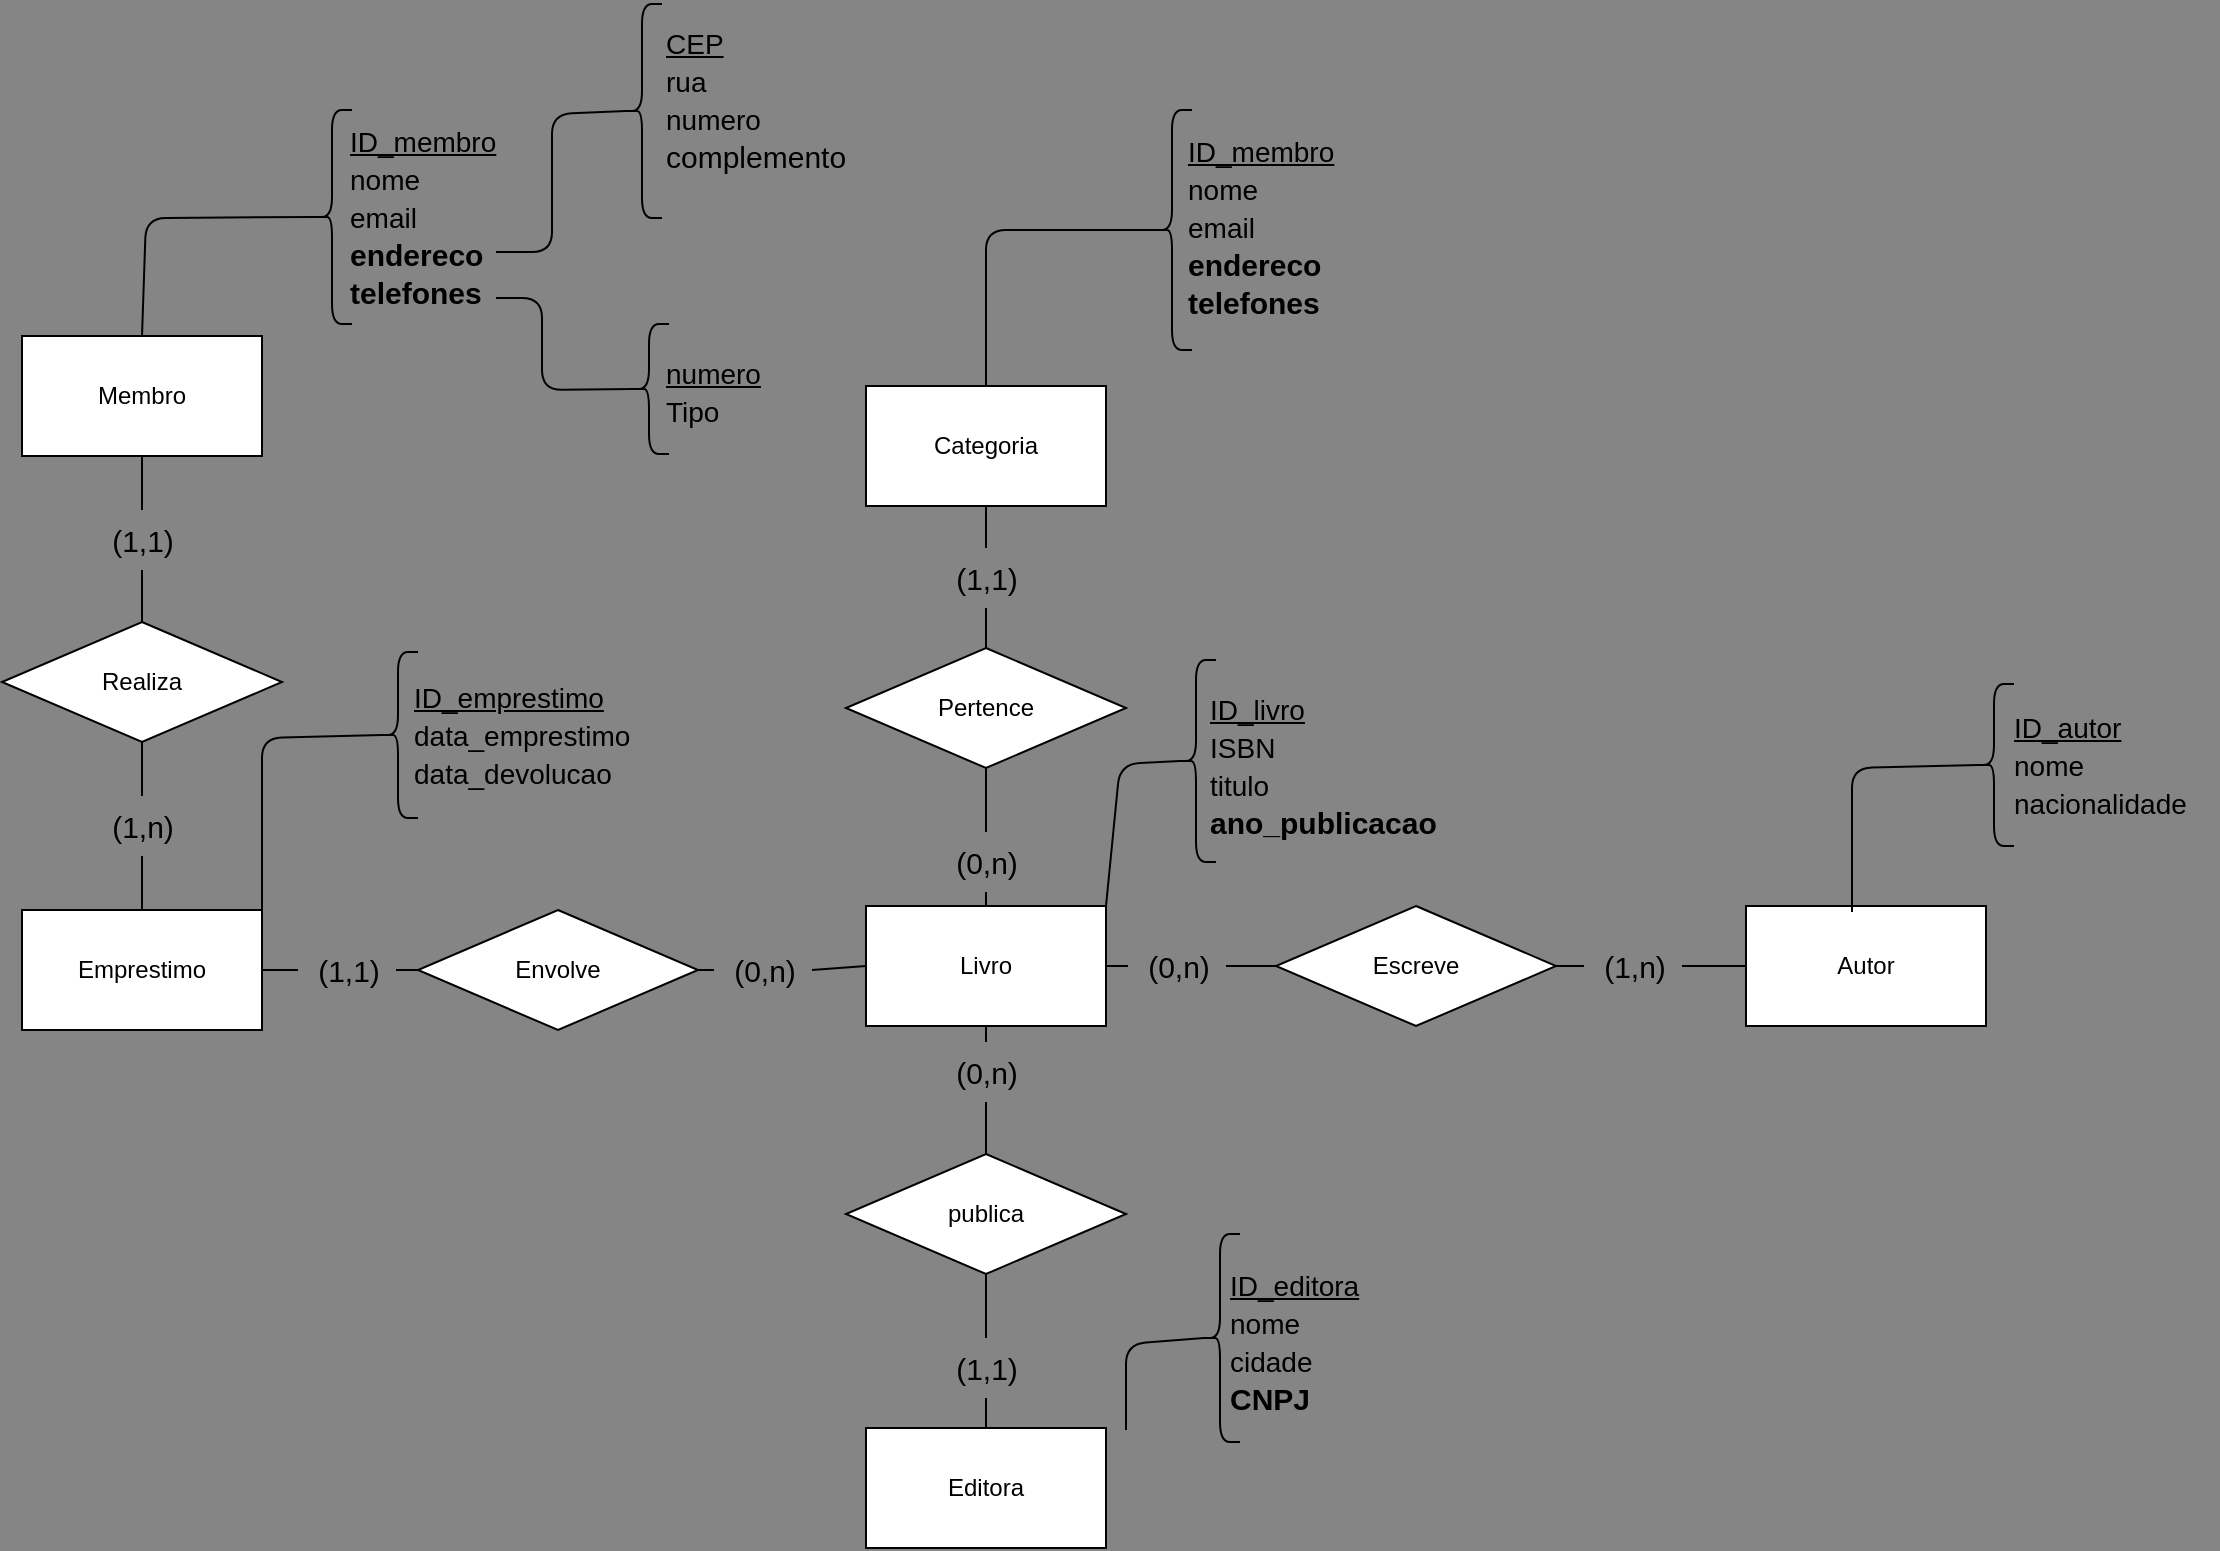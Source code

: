 <mxfile>
    <diagram id="vdh6fKZCIgUcLzLLZjAk" name="Page-1">
        <mxGraphModel dx="1778" dy="1004" grid="0" gridSize="10" guides="1" tooltips="1" connect="1" arrows="1" fold="1" page="0" pageScale="1" pageWidth="850" pageHeight="1100" background="#858585" math="0" shadow="0">
            <root>
                <mxCell id="0"/>
                <mxCell id="1" parent="0"/>
                <mxCell id="2" value="Livro" style="rounded=0;whiteSpace=wrap;html=1;" parent="1" vertex="1">
                    <mxGeometry x="-158" y="298" width="120" height="60" as="geometry"/>
                </mxCell>
                <mxCell id="3" value="Autor" style="rounded=0;whiteSpace=wrap;html=1;" parent="1" vertex="1">
                    <mxGeometry x="282" y="298" width="120" height="60" as="geometry"/>
                </mxCell>
                <mxCell id="4" value="Emprestimo" style="rounded=0;whiteSpace=wrap;html=1;" parent="1" vertex="1">
                    <mxGeometry x="-580" y="300" width="120" height="60" as="geometry"/>
                </mxCell>
                <mxCell id="5" value="Membro" style="rounded=0;whiteSpace=wrap;html=1;" parent="1" vertex="1">
                    <mxGeometry x="-580" y="13" width="120" height="60" as="geometry"/>
                </mxCell>
                <mxCell id="6" value="Categoria" style="rounded=0;whiteSpace=wrap;html=1;" parent="1" vertex="1">
                    <mxGeometry x="-158" y="38" width="120" height="60" as="geometry"/>
                </mxCell>
                <mxCell id="7" value="Editora" style="rounded=0;whiteSpace=wrap;html=1;" parent="1" vertex="1">
                    <mxGeometry x="-158" y="559" width="120" height="60" as="geometry"/>
                </mxCell>
                <mxCell id="12" value="Escreve" style="rhombus;whiteSpace=wrap;html=1;" parent="1" vertex="1">
                    <mxGeometry x="47" y="298" width="140" height="60" as="geometry"/>
                </mxCell>
                <mxCell id="18" value="" style="endArrow=none;html=1;exitX=1;exitY=0.5;exitDx=0;exitDy=0;entryX=0;entryY=0.5;entryDx=0;entryDy=0;startArrow=none;" parent="1" source="99" target="12" edge="1">
                    <mxGeometry width="50" height="50" relative="1" as="geometry">
                        <mxPoint x="140" y="80" as="sourcePoint"/>
                        <mxPoint x="190" y="30" as="targetPoint"/>
                    </mxGeometry>
                </mxCell>
                <mxCell id="22" value="" style="endArrow=none;html=1;exitX=1;exitY=0.5;exitDx=0;exitDy=0;entryX=0;entryY=0.5;entryDx=0;entryDy=0;startArrow=none;" parent="1" source="101" target="3" edge="1">
                    <mxGeometry width="50" height="50" relative="1" as="geometry">
                        <mxPoint x="330" y="90" as="sourcePoint"/>
                        <mxPoint x="380" y="40" as="targetPoint"/>
                    </mxGeometry>
                </mxCell>
                <mxCell id="23" value="publica" style="rhombus;whiteSpace=wrap;html=1;rotation=0;" parent="1" vertex="1">
                    <mxGeometry x="-168" y="422" width="140" height="60" as="geometry"/>
                </mxCell>
                <mxCell id="24" value="" style="endArrow=none;html=1;exitX=0.5;exitY=1;exitDx=0;exitDy=0;entryX=0.5;entryY=0;entryDx=0;entryDy=0;startArrow=none;" parent="1" source="105" target="23" edge="1">
                    <mxGeometry width="50" height="50" relative="1" as="geometry">
                        <mxPoint x="130" y="50" as="sourcePoint"/>
                        <mxPoint x="200" y="50" as="targetPoint"/>
                        <Array as="points"/>
                    </mxGeometry>
                </mxCell>
                <mxCell id="25" value="" style="endArrow=none;html=1;entryX=0.5;entryY=1;entryDx=0;entryDy=0;exitX=0.5;exitY=0;exitDx=0;exitDy=0;startArrow=none;" parent="1" source="103" target="23" edge="1">
                    <mxGeometry width="50" height="50" relative="1" as="geometry">
                        <mxPoint x="250" y="260" as="sourcePoint"/>
                        <mxPoint x="300" y="210" as="targetPoint"/>
                    </mxGeometry>
                </mxCell>
                <mxCell id="26" value="Envolve" style="rhombus;whiteSpace=wrap;html=1;" parent="1" vertex="1">
                    <mxGeometry x="-382" y="300" width="140" height="60" as="geometry"/>
                </mxCell>
                <mxCell id="28" value="" style="endArrow=none;html=1;exitX=0;exitY=0.5;exitDx=0;exitDy=0;startArrow=none;" parent="1" source="82" edge="1">
                    <mxGeometry width="50" height="50" relative="1" as="geometry">
                        <mxPoint x="-310" y="320" as="sourcePoint"/>
                        <mxPoint x="-460" y="330" as="targetPoint"/>
                        <Array as="points"/>
                    </mxGeometry>
                </mxCell>
                <mxCell id="30" value="Pertence" style="rhombus;whiteSpace=wrap;html=1;rotation=0;" parent="1" vertex="1">
                    <mxGeometry x="-168" y="169" width="140" height="60" as="geometry"/>
                </mxCell>
                <mxCell id="32" value="" style="endArrow=none;html=1;exitX=0;exitY=0.5;exitDx=0;exitDy=0;entryX=1;entryY=0.5;entryDx=0;entryDy=0;startArrow=none;" parent="1" source="80" target="26" edge="1">
                    <mxGeometry width="50" height="50" relative="1" as="geometry">
                        <mxPoint x="490" y="410" as="sourcePoint"/>
                        <mxPoint x="540" y="360" as="targetPoint"/>
                    </mxGeometry>
                </mxCell>
                <mxCell id="35" value="" style="endArrow=none;html=1;exitX=0.5;exitY=0;exitDx=0;exitDy=0;entryX=0.5;entryY=1;entryDx=0;entryDy=0;startArrow=none;" parent="1" source="109" target="30" edge="1">
                    <mxGeometry width="50" height="50" relative="1" as="geometry">
                        <mxPoint x="490" y="410" as="sourcePoint"/>
                        <mxPoint x="540" y="360" as="targetPoint"/>
                    </mxGeometry>
                </mxCell>
                <mxCell id="36" value="" style="endArrow=none;html=1;exitX=0.5;exitY=0;exitDx=0;exitDy=0;entryX=0.5;entryY=1;entryDx=0;entryDy=0;startArrow=none;" parent="1" source="107" target="6" edge="1">
                    <mxGeometry width="50" height="50" relative="1" as="geometry">
                        <mxPoint x="490" y="410" as="sourcePoint"/>
                        <mxPoint x="540" y="360" as="targetPoint"/>
                    </mxGeometry>
                </mxCell>
                <mxCell id="37" value="Realiza" style="rhombus;whiteSpace=wrap;html=1;" parent="1" vertex="1">
                    <mxGeometry x="-590" y="156" width="140" height="60" as="geometry"/>
                </mxCell>
                <mxCell id="39" value="" style="endArrow=none;html=1;startArrow=none;entryX=0.5;entryY=0;entryDx=0;entryDy=0;" parent="1" source="73" edge="1" target="37">
                    <mxGeometry width="50" height="50" relative="1" as="geometry">
                        <mxPoint x="-520" y="100" as="sourcePoint"/>
                        <mxPoint x="-520" y="120.711" as="targetPoint"/>
                    </mxGeometry>
                </mxCell>
                <mxCell id="40" value="" style="endArrow=none;html=1;entryX=0.5;entryY=0;entryDx=0;entryDy=0;startArrow=none;" parent="1" source="75" target="4" edge="1">
                    <mxGeometry width="50" height="50" relative="1" as="geometry">
                        <mxPoint x="-520" y="230" as="sourcePoint"/>
                        <mxPoint x="-520" y="250.711" as="targetPoint"/>
                    </mxGeometry>
                </mxCell>
                <mxCell id="54" value="" style="shape=curlyBracket;whiteSpace=wrap;html=1;rounded=1;labelPosition=left;verticalLabelPosition=middle;align=right;verticalAlign=middle;size=0.5;" parent="1" vertex="1">
                    <mxGeometry x="-435" y="-100" width="20" height="107" as="geometry"/>
                </mxCell>
                <mxCell id="61" value="" style="endArrow=none;html=1;exitX=0.5;exitY=0;exitDx=0;exitDy=0;entryX=0.1;entryY=0.5;entryDx=0;entryDy=0;entryPerimeter=0;" parent="1" source="5" target="54" edge="1">
                    <mxGeometry width="50" height="50" relative="1" as="geometry">
                        <mxPoint x="-310" y="50" as="sourcePoint"/>
                        <mxPoint x="-260" as="targetPoint"/>
                        <Array as="points">
                            <mxPoint x="-518" y="-46"/>
                        </Array>
                    </mxGeometry>
                </mxCell>
                <mxCell id="62" value="&lt;p style=&quot;line-height: 50%;&quot;&gt;&lt;u style=&quot;font-size: 14px;&quot;&gt;ID_membro&lt;/u&gt;&lt;span style=&quot;font-size: 14px; background-color: initial;&quot;&gt;&lt;br&gt;&lt;/span&gt;&lt;/p&gt;&lt;p style=&quot;line-height: 50%;&quot;&gt;&lt;span style=&quot;font-size: 14px; background-color: initial;&quot;&gt;nome&lt;/span&gt;&lt;/p&gt;&lt;p style=&quot;line-height: 50%;&quot;&gt;&lt;span style=&quot;font-size: 14px; background-color: initial;&quot;&gt;email&lt;/span&gt;&lt;/p&gt;&lt;p style=&quot;line-height: 50%;&quot;&gt;&lt;b style=&quot;background-color: initial;&quot;&gt;&lt;font style=&quot;font-size: 15px;&quot;&gt;endereco&lt;/font&gt;&lt;/b&gt;&lt;/p&gt;&lt;p style=&quot;line-height: 50%;&quot;&gt;&lt;b style=&quot;background-color: initial;&quot;&gt;&lt;font style=&quot;font-size: 15px;&quot;&gt;telefones&lt;/font&gt;&lt;/b&gt;&lt;/p&gt;" style="text;html=1;align=left;verticalAlign=middle;resizable=0;points=[];autosize=1;strokeColor=none;fillColor=none;" vertex="1" parent="1">
                    <mxGeometry x="-418" y="-105" width="91" height="118" as="geometry"/>
                </mxCell>
                <mxCell id="63" value="" style="endArrow=none;html=1;fontSize=15;entryX=0.1;entryY=0.5;entryDx=0;entryDy=0;entryPerimeter=0;" edge="1" parent="1" target="65">
                    <mxGeometry width="50" height="50" relative="1" as="geometry">
                        <mxPoint x="-343" y="-29" as="sourcePoint"/>
                        <mxPoint x="-282" y="-88" as="targetPoint"/>
                        <Array as="points">
                            <mxPoint x="-315" y="-29"/>
                            <mxPoint x="-315" y="-98"/>
                        </Array>
                    </mxGeometry>
                </mxCell>
                <mxCell id="64" value="" style="endArrow=none;html=1;fontSize=15;entryX=0.1;entryY=0.5;entryDx=0;entryDy=0;entryPerimeter=0;" edge="1" parent="1" target="67">
                    <mxGeometry width="50" height="50" relative="1" as="geometry">
                        <mxPoint x="-343" y="-6" as="sourcePoint"/>
                        <mxPoint x="-288" y="10" as="targetPoint"/>
                        <Array as="points">
                            <mxPoint x="-320" y="-6"/>
                            <mxPoint x="-320" y="40"/>
                        </Array>
                    </mxGeometry>
                </mxCell>
                <mxCell id="65" value="" style="shape=curlyBracket;whiteSpace=wrap;html=1;rounded=1;labelPosition=left;verticalLabelPosition=middle;align=right;verticalAlign=middle;size=0.5;" vertex="1" parent="1">
                    <mxGeometry x="-280" y="-153" width="20" height="107" as="geometry"/>
                </mxCell>
                <mxCell id="67" value="" style="shape=curlyBracket;whiteSpace=wrap;html=1;rounded=1;labelPosition=left;verticalLabelPosition=middle;align=right;verticalAlign=middle;size=0.5;" vertex="1" parent="1">
                    <mxGeometry x="-276.5" y="7" width="20" height="65" as="geometry"/>
                </mxCell>
                <mxCell id="69" value="&lt;p style=&quot;line-height: 50%;&quot;&gt;&lt;span style=&quot;background-color: initial; font-size: 14px;&quot;&gt;&lt;u&gt;CEP&lt;/u&gt;&lt;/span&gt;&lt;/p&gt;&lt;p style=&quot;line-height: 50%;&quot;&gt;&lt;span style=&quot;font-size: 14px;&quot;&gt;rua&lt;/span&gt;&lt;/p&gt;&lt;p style=&quot;line-height: 50%;&quot;&gt;&lt;span style=&quot;font-size: 14px; background-color: initial;&quot;&gt;numero&lt;/span&gt;&lt;/p&gt;&lt;p style=&quot;line-height: 50%;&quot;&gt;&lt;span style=&quot;background-color: initial;&quot;&gt;&lt;font style=&quot;font-size: 15px;&quot;&gt;complemento&lt;/font&gt;&lt;/span&gt;&lt;/p&gt;" style="text;html=1;align=left;verticalAlign=middle;resizable=0;points=[];autosize=1;strokeColor=none;fillColor=none;" vertex="1" parent="1">
                    <mxGeometry x="-260" y="-155" width="108" height="100" as="geometry"/>
                </mxCell>
                <mxCell id="70" value="&lt;p style=&quot;line-height: 50%;&quot;&gt;&lt;u style=&quot;font-size: 14px;&quot;&gt;numero&lt;/u&gt;&lt;span style=&quot;font-size: 14px; background-color: initial;&quot;&gt;&lt;br&gt;&lt;/span&gt;&lt;/p&gt;&lt;p style=&quot;line-height: 50%;&quot;&gt;&lt;span style=&quot;font-size: 14px;&quot;&gt;Tipo&lt;/span&gt;&lt;/p&gt;" style="text;html=1;align=left;verticalAlign=middle;resizable=0;points=[];autosize=1;strokeColor=none;fillColor=none;" vertex="1" parent="1">
                    <mxGeometry x="-260" y="10" width="65" height="62" as="geometry"/>
                </mxCell>
                <mxCell id="74" value="" style="endArrow=none;html=1;" edge="1" parent="1" source="5" target="73">
                    <mxGeometry width="50" height="50" relative="1" as="geometry">
                        <mxPoint x="-520" y="50" as="sourcePoint"/>
                        <mxPoint x="-520" y="120.711" as="targetPoint"/>
                    </mxGeometry>
                </mxCell>
                <mxCell id="73" value="(1,1)" style="text;html=1;align=center;verticalAlign=middle;resizable=0;points=[];autosize=1;strokeColor=none;fillColor=none;fontSize=15;" vertex="1" parent="1">
                    <mxGeometry x="-544.5" y="100" width="49" height="30" as="geometry"/>
                </mxCell>
                <mxCell id="76" value="" style="endArrow=none;html=1;entryX=0.5;entryY=0;entryDx=0;entryDy=0;" edge="1" parent="1" source="37" target="75">
                    <mxGeometry width="50" height="50" relative="1" as="geometry">
                        <mxPoint x="-520" y="180" as="sourcePoint"/>
                        <mxPoint x="-520" y="300" as="targetPoint"/>
                    </mxGeometry>
                </mxCell>
                <mxCell id="75" value="(1,n)" style="text;html=1;align=center;verticalAlign=middle;resizable=0;points=[];autosize=1;strokeColor=none;fillColor=none;fontSize=15;" vertex="1" parent="1">
                    <mxGeometry x="-544.5" y="243" width="49" height="30" as="geometry"/>
                </mxCell>
                <mxCell id="77" value="" style="endArrow=none;html=1;fontSize=15;exitX=1;exitY=0;exitDx=0;exitDy=0;entryX=0.1;entryY=0.5;entryDx=0;entryDy=0;entryPerimeter=0;" edge="1" parent="1" source="4" target="78">
                    <mxGeometry width="50" height="50" relative="1" as="geometry">
                        <mxPoint x="-375" y="287" as="sourcePoint"/>
                        <mxPoint x="-370" y="213" as="targetPoint"/>
                        <Array as="points">
                            <mxPoint x="-460" y="214"/>
                        </Array>
                    </mxGeometry>
                </mxCell>
                <mxCell id="78" value="" style="shape=curlyBracket;whiteSpace=wrap;html=1;rounded=1;labelPosition=left;verticalLabelPosition=middle;align=right;verticalAlign=middle;size=0.5;" vertex="1" parent="1">
                    <mxGeometry x="-402" y="171" width="20" height="83" as="geometry"/>
                </mxCell>
                <mxCell id="79" value="&lt;p style=&quot;line-height: 50%;&quot;&gt;&lt;u style=&quot;font-size: 14px;&quot;&gt;ID_emprestimo&lt;/u&gt;&lt;span style=&quot;font-size: 14px; background-color: initial;&quot;&gt;&lt;br&gt;&lt;/span&gt;&lt;/p&gt;&lt;p style=&quot;line-height: 50%;&quot;&gt;&lt;span style=&quot;font-size: 14px; background-color: initial;&quot;&gt;data_emprestimo&lt;/span&gt;&lt;/p&gt;&lt;p style=&quot;line-height: 50%;&quot;&gt;&lt;span style=&quot;font-size: 14px;&quot;&gt;data_devolucao&lt;/span&gt;&lt;/p&gt;" style="text;html=1;align=left;verticalAlign=middle;resizable=0;points=[];autosize=1;strokeColor=none;fillColor=none;" vertex="1" parent="1">
                    <mxGeometry x="-386" y="171.5" width="126" height="82" as="geometry"/>
                </mxCell>
                <mxCell id="81" value="" style="endArrow=none;html=1;exitX=0;exitY=0.5;exitDx=0;exitDy=0;entryX=1;entryY=0.5;entryDx=0;entryDy=0;" edge="1" parent="1" source="2" target="80">
                    <mxGeometry width="50" height="50" relative="1" as="geometry">
                        <mxPoint x="-154" y="330" as="sourcePoint"/>
                        <mxPoint x="-242" y="330" as="targetPoint"/>
                    </mxGeometry>
                </mxCell>
                <mxCell id="80" value="(0,n)" style="text;html=1;align=center;verticalAlign=middle;resizable=0;points=[];autosize=1;strokeColor=none;fillColor=none;fontSize=15;" vertex="1" parent="1">
                    <mxGeometry x="-234" y="315" width="49" height="30" as="geometry"/>
                </mxCell>
                <mxCell id="83" value="" style="endArrow=none;html=1;exitX=0;exitY=0.5;exitDx=0;exitDy=0;" edge="1" parent="1" source="26" target="82">
                    <mxGeometry width="50" height="50" relative="1" as="geometry">
                        <mxPoint x="-382" y="330" as="sourcePoint"/>
                        <mxPoint x="-460" y="330" as="targetPoint"/>
                        <Array as="points"/>
                    </mxGeometry>
                </mxCell>
                <mxCell id="82" value="(1,1)" style="text;html=1;align=center;verticalAlign=middle;resizable=0;points=[];autosize=1;strokeColor=none;fillColor=none;fontSize=15;" vertex="1" parent="1">
                    <mxGeometry x="-442" y="315" width="49" height="30" as="geometry"/>
                </mxCell>
                <mxCell id="85" value="" style="endArrow=none;html=1;fontSize=15;entryX=0.1;entryY=0.5;entryDx=0;entryDy=0;entryPerimeter=0;" edge="1" parent="1" source="6" target="86">
                    <mxGeometry width="50" height="50" relative="1" as="geometry">
                        <mxPoint x="-98" y="17.289" as="sourcePoint"/>
                        <mxPoint x="-98" y="-32.711" as="targetPoint"/>
                        <Array as="points">
                            <mxPoint x="-98" y="-40"/>
                        </Array>
                    </mxGeometry>
                </mxCell>
                <mxCell id="86" value="" style="shape=curlyBracket;whiteSpace=wrap;html=1;rounded=1;labelPosition=left;verticalLabelPosition=middle;align=right;verticalAlign=middle;fontSize=15;" vertex="1" parent="1">
                    <mxGeometry x="-15" y="-100" width="20" height="120" as="geometry"/>
                </mxCell>
                <mxCell id="87" value="" style="endArrow=none;html=1;fontSize=15;exitX=1;exitY=0;exitDx=0;exitDy=0;entryX=0.1;entryY=0.5;entryDx=0;entryDy=0;entryPerimeter=0;" edge="1" parent="1" source="2" target="88">
                    <mxGeometry width="50" height="50" relative="1" as="geometry">
                        <mxPoint x="29" y="240" as="sourcePoint"/>
                        <mxPoint x="25" y="243" as="targetPoint"/>
                        <Array as="points">
                            <mxPoint x="-31" y="227"/>
                        </Array>
                    </mxGeometry>
                </mxCell>
                <mxCell id="88" value="" style="shape=curlyBracket;whiteSpace=wrap;html=1;rounded=1;labelPosition=left;verticalLabelPosition=middle;align=right;verticalAlign=middle;fontSize=15;" vertex="1" parent="1">
                    <mxGeometry x="-3" y="175" width="20" height="101" as="geometry"/>
                </mxCell>
                <mxCell id="89" value="" style="endArrow=none;html=1;fontSize=15;entryX=0.1;entryY=0.5;entryDx=0;entryDy=0;entryPerimeter=0;" edge="1" parent="1" target="90">
                    <mxGeometry width="50" height="50" relative="1" as="geometry">
                        <mxPoint x="-28" y="560" as="sourcePoint"/>
                        <mxPoint x="52" y="517" as="targetPoint"/>
                        <Array as="points">
                            <mxPoint x="-28" y="517"/>
                        </Array>
                    </mxGeometry>
                </mxCell>
                <mxCell id="90" value="" style="shape=curlyBracket;whiteSpace=wrap;html=1;rounded=1;labelPosition=left;verticalLabelPosition=middle;align=right;verticalAlign=middle;fontSize=15;" vertex="1" parent="1">
                    <mxGeometry x="9" y="462" width="20" height="104" as="geometry"/>
                </mxCell>
                <mxCell id="91" value="" style="endArrow=none;html=1;fontSize=15;entryX=0.1;entryY=0.5;entryDx=0;entryDy=0;entryPerimeter=0;" edge="1" parent="1" target="92">
                    <mxGeometry width="50" height="50" relative="1" as="geometry">
                        <mxPoint x="335" y="301" as="sourcePoint"/>
                        <mxPoint x="385" y="251" as="targetPoint"/>
                        <Array as="points">
                            <mxPoint x="335" y="229"/>
                        </Array>
                    </mxGeometry>
                </mxCell>
                <mxCell id="92" value="" style="shape=curlyBracket;whiteSpace=wrap;html=1;rounded=1;labelPosition=left;verticalLabelPosition=middle;align=right;verticalAlign=middle;fontSize=15;" vertex="1" parent="1">
                    <mxGeometry x="396" y="187" width="20" height="81" as="geometry"/>
                </mxCell>
                <mxCell id="93" value="&lt;p style=&quot;line-height: 50%;&quot;&gt;&lt;u style=&quot;font-size: 14px;&quot;&gt;ID_membro&lt;/u&gt;&lt;span style=&quot;font-size: 14px; background-color: initial;&quot;&gt;&lt;br&gt;&lt;/span&gt;&lt;/p&gt;&lt;p style=&quot;line-height: 50%;&quot;&gt;&lt;span style=&quot;font-size: 14px; background-color: initial;&quot;&gt;nome&lt;/span&gt;&lt;/p&gt;&lt;p style=&quot;line-height: 50%;&quot;&gt;&lt;span style=&quot;font-size: 14px; background-color: initial;&quot;&gt;email&lt;/span&gt;&lt;/p&gt;&lt;p style=&quot;line-height: 50%;&quot;&gt;&lt;b style=&quot;background-color: initial;&quot;&gt;&lt;font style=&quot;font-size: 15px;&quot;&gt;endereco&lt;/font&gt;&lt;/b&gt;&lt;/p&gt;&lt;p style=&quot;line-height: 50%;&quot;&gt;&lt;b style=&quot;background-color: initial;&quot;&gt;&lt;font style=&quot;font-size: 15px;&quot;&gt;telefones&lt;/font&gt;&lt;/b&gt;&lt;/p&gt;" style="text;html=1;align=left;verticalAlign=middle;resizable=0;points=[];autosize=1;strokeColor=none;fillColor=none;" vertex="1" parent="1">
                    <mxGeometry x="1" y="-100" width="91" height="118" as="geometry"/>
                </mxCell>
                <mxCell id="94" value="&lt;p style=&quot;line-height: 50%;&quot;&gt;&lt;u style=&quot;font-size: 14px;&quot;&gt;ID_livro&lt;/u&gt;&lt;span style=&quot;font-size: 14px; background-color: initial;&quot;&gt;&lt;br&gt;&lt;/span&gt;&lt;/p&gt;&lt;p style=&quot;line-height: 50%;&quot;&gt;&lt;span style=&quot;font-size: 14px;&quot;&gt;ISBN&lt;/span&gt;&lt;/p&gt;&lt;p style=&quot;line-height: 50%;&quot;&gt;&lt;span style=&quot;font-size: 14px; background-color: initial;&quot;&gt;titulo&lt;/span&gt;&lt;/p&gt;&lt;p style=&quot;line-height: 50%;&quot;&gt;&lt;b style=&quot;background-color: initial;&quot;&gt;&lt;font style=&quot;font-size: 15px;&quot;&gt;ano_publicacao&lt;/font&gt;&lt;/b&gt;&lt;/p&gt;" style="text;html=1;align=left;verticalAlign=middle;resizable=0;points=[];autosize=1;strokeColor=none;fillColor=none;" vertex="1" parent="1">
                    <mxGeometry x="12" y="178" width="131" height="100" as="geometry"/>
                </mxCell>
                <mxCell id="95" value="&lt;p style=&quot;line-height: 50%;&quot;&gt;&lt;u style=&quot;font-size: 14px;&quot;&gt;ID_autor&lt;/u&gt;&lt;span style=&quot;font-size: 14px; background-color: initial;&quot;&gt;&lt;br&gt;&lt;/span&gt;&lt;/p&gt;&lt;p style=&quot;line-height: 50%;&quot;&gt;&lt;span style=&quot;font-size: 14px; background-color: initial;&quot;&gt;nome&lt;/span&gt;&lt;/p&gt;&lt;p style=&quot;line-height: 50%;&quot;&gt;&lt;span style=&quot;font-size: 14px;&quot;&gt;nacionalidade&lt;/span&gt;&lt;/p&gt;" style="text;html=1;align=left;verticalAlign=middle;resizable=0;points=[];autosize=1;strokeColor=none;fillColor=none;" vertex="1" parent="1">
                    <mxGeometry x="414" y="187" width="104" height="82" as="geometry"/>
                </mxCell>
                <mxCell id="96" value="&lt;p style=&quot;line-height: 50%;&quot;&gt;&lt;u style=&quot;font-size: 14px;&quot;&gt;ID_editora&lt;/u&gt;&lt;span style=&quot;font-size: 14px; background-color: initial;&quot;&gt;&lt;br&gt;&lt;/span&gt;&lt;/p&gt;&lt;p style=&quot;line-height: 50%;&quot;&gt;&lt;span style=&quot;font-size: 14px; background-color: initial;&quot;&gt;nome&lt;/span&gt;&lt;/p&gt;&lt;p style=&quot;line-height: 50%;&quot;&gt;&lt;span style=&quot;font-size: 14px; background-color: initial;&quot;&gt;cidade&lt;/span&gt;&lt;/p&gt;&lt;p style=&quot;line-height: 50%;&quot;&gt;&lt;span style=&quot;font-size: 15px;&quot;&gt;&lt;b&gt;CNPJ&lt;/b&gt;&lt;/span&gt;&lt;/p&gt;" style="text;html=1;align=left;verticalAlign=middle;resizable=0;points=[];autosize=1;strokeColor=none;fillColor=none;" vertex="1" parent="1">
                    <mxGeometry x="22" y="466" width="83" height="100" as="geometry"/>
                </mxCell>
                <mxCell id="100" value="" style="endArrow=none;html=1;exitX=1;exitY=0.5;exitDx=0;exitDy=0;entryX=0;entryY=0.5;entryDx=0;entryDy=0;" edge="1" parent="1" source="2" target="99">
                    <mxGeometry width="50" height="50" relative="1" as="geometry">
                        <mxPoint x="-34" y="330" as="sourcePoint"/>
                        <mxPoint x="51" y="330" as="targetPoint"/>
                    </mxGeometry>
                </mxCell>
                <mxCell id="99" value="(0,n)" style="text;html=1;align=center;verticalAlign=middle;resizable=0;points=[];autosize=1;strokeColor=none;fillColor=none;fontSize=15;" vertex="1" parent="1">
                    <mxGeometry x="-27" y="313" width="49" height="30" as="geometry"/>
                </mxCell>
                <mxCell id="102" value="" style="endArrow=none;html=1;exitX=1;exitY=0.5;exitDx=0;exitDy=0;entryX=0;entryY=0.5;entryDx=0;entryDy=0;" edge="1" parent="1" source="12" target="101">
                    <mxGeometry width="50" height="50" relative="1" as="geometry">
                        <mxPoint x="187" y="328" as="sourcePoint"/>
                        <mxPoint x="276" y="330" as="targetPoint"/>
                    </mxGeometry>
                </mxCell>
                <mxCell id="101" value="(1,n)" style="text;html=1;align=center;verticalAlign=middle;resizable=0;points=[];autosize=1;strokeColor=none;fillColor=none;fontSize=15;" vertex="1" parent="1">
                    <mxGeometry x="201" y="313" width="49" height="30" as="geometry"/>
                </mxCell>
                <mxCell id="104" value="" style="endArrow=none;html=1;entryX=0.5;entryY=1;entryDx=0;entryDy=0;exitX=0.5;exitY=0;exitDx=0;exitDy=0;" edge="1" parent="1" source="7" target="103">
                    <mxGeometry width="50" height="50" relative="1" as="geometry">
                        <mxPoint x="-98" y="559" as="sourcePoint"/>
                        <mxPoint x="-98" y="482" as="targetPoint"/>
                    </mxGeometry>
                </mxCell>
                <mxCell id="103" value="(1,1)" style="text;html=1;align=center;verticalAlign=middle;resizable=0;points=[];autosize=1;strokeColor=none;fillColor=none;fontSize=15;" vertex="1" parent="1">
                    <mxGeometry x="-122.5" y="514" width="49" height="30" as="geometry"/>
                </mxCell>
                <mxCell id="106" value="" style="endArrow=none;html=1;exitX=0.5;exitY=1;exitDx=0;exitDy=0;entryX=0.5;entryY=0;entryDx=0;entryDy=0;" edge="1" parent="1" source="2" target="105">
                    <mxGeometry width="50" height="50" relative="1" as="geometry">
                        <mxPoint x="-98" y="358" as="sourcePoint"/>
                        <mxPoint x="-98" y="422" as="targetPoint"/>
                        <Array as="points"/>
                    </mxGeometry>
                </mxCell>
                <mxCell id="105" value="(0,n)" style="text;html=1;align=center;verticalAlign=middle;resizable=0;points=[];autosize=1;strokeColor=none;fillColor=none;fontSize=15;" vertex="1" parent="1">
                    <mxGeometry x="-122.5" y="366" width="49" height="30" as="geometry"/>
                </mxCell>
                <mxCell id="108" value="" style="endArrow=none;html=1;exitX=0.5;exitY=0;exitDx=0;exitDy=0;entryX=0.5;entryY=1;entryDx=0;entryDy=0;" edge="1" parent="1" source="30" target="107">
                    <mxGeometry width="50" height="50" relative="1" as="geometry">
                        <mxPoint x="-98" y="169" as="sourcePoint"/>
                        <mxPoint x="-98" y="98" as="targetPoint"/>
                    </mxGeometry>
                </mxCell>
                <mxCell id="107" value="(1,1)" style="text;html=1;align=center;verticalAlign=middle;resizable=0;points=[];autosize=1;strokeColor=none;fillColor=none;fontSize=15;" vertex="1" parent="1">
                    <mxGeometry x="-122.5" y="119" width="49" height="30" as="geometry"/>
                </mxCell>
                <mxCell id="110" value="" style="endArrow=none;html=1;exitX=0.5;exitY=0;exitDx=0;exitDy=0;entryX=0.5;entryY=1;entryDx=0;entryDy=0;" edge="1" parent="1" source="2" target="109">
                    <mxGeometry width="50" height="50" relative="1" as="geometry">
                        <mxPoint x="-98" y="298" as="sourcePoint"/>
                        <mxPoint x="-98" y="229" as="targetPoint"/>
                    </mxGeometry>
                </mxCell>
                <mxCell id="109" value="(0,n)" style="text;html=1;align=center;verticalAlign=middle;resizable=0;points=[];autosize=1;strokeColor=none;fillColor=none;fontSize=15;" vertex="1" parent="1">
                    <mxGeometry x="-122.5" y="261" width="49" height="30" as="geometry"/>
                </mxCell>
            </root>
        </mxGraphModel>
    </diagram>
</mxfile>